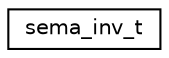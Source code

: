 digraph "Graphical Class Hierarchy"
{
 // LATEX_PDF_SIZE
  edge [fontname="Helvetica",fontsize="10",labelfontname="Helvetica",labelfontsize="10"];
  node [fontname="Helvetica",fontsize="10",shape=record];
  rankdir="LR";
  Node0 [label="sema_inv_t",height=0.2,width=0.4,color="black", fillcolor="white", style="filled",URL="$structsema__inv__t.html",tooltip="An Inverse Semaphore."];
}
